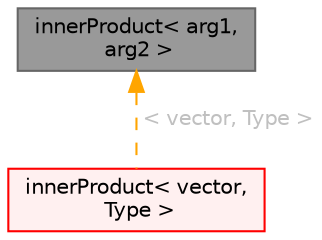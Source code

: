 digraph "innerProduct&lt; arg1, arg2 &gt;"
{
 // LATEX_PDF_SIZE
  bgcolor="transparent";
  edge [fontname=Helvetica,fontsize=10,labelfontname=Helvetica,labelfontsize=10];
  node [fontname=Helvetica,fontsize=10,shape=box,height=0.2,width=0.4];
  Node1 [id="Node000001",label="innerProduct\< arg1,\l arg2 \>",height=0.2,width=0.4,color="gray40", fillcolor="grey60", style="filled", fontcolor="black",tooltip=" "];
  Node1 -> Node2 [id="edge1_Node000001_Node000002",dir="back",color="orange",style="dashed",tooltip=" ",label=" \< vector, Type \>",fontcolor="grey" ];
  Node2 [id="Node000002",label="innerProduct\< vector,\l Type \>",height=0.2,width=0.4,color="red", fillcolor="#FFF0F0", style="filled",URL="$classFoam_1_1innerProduct.html",tooltip=" "];
}
